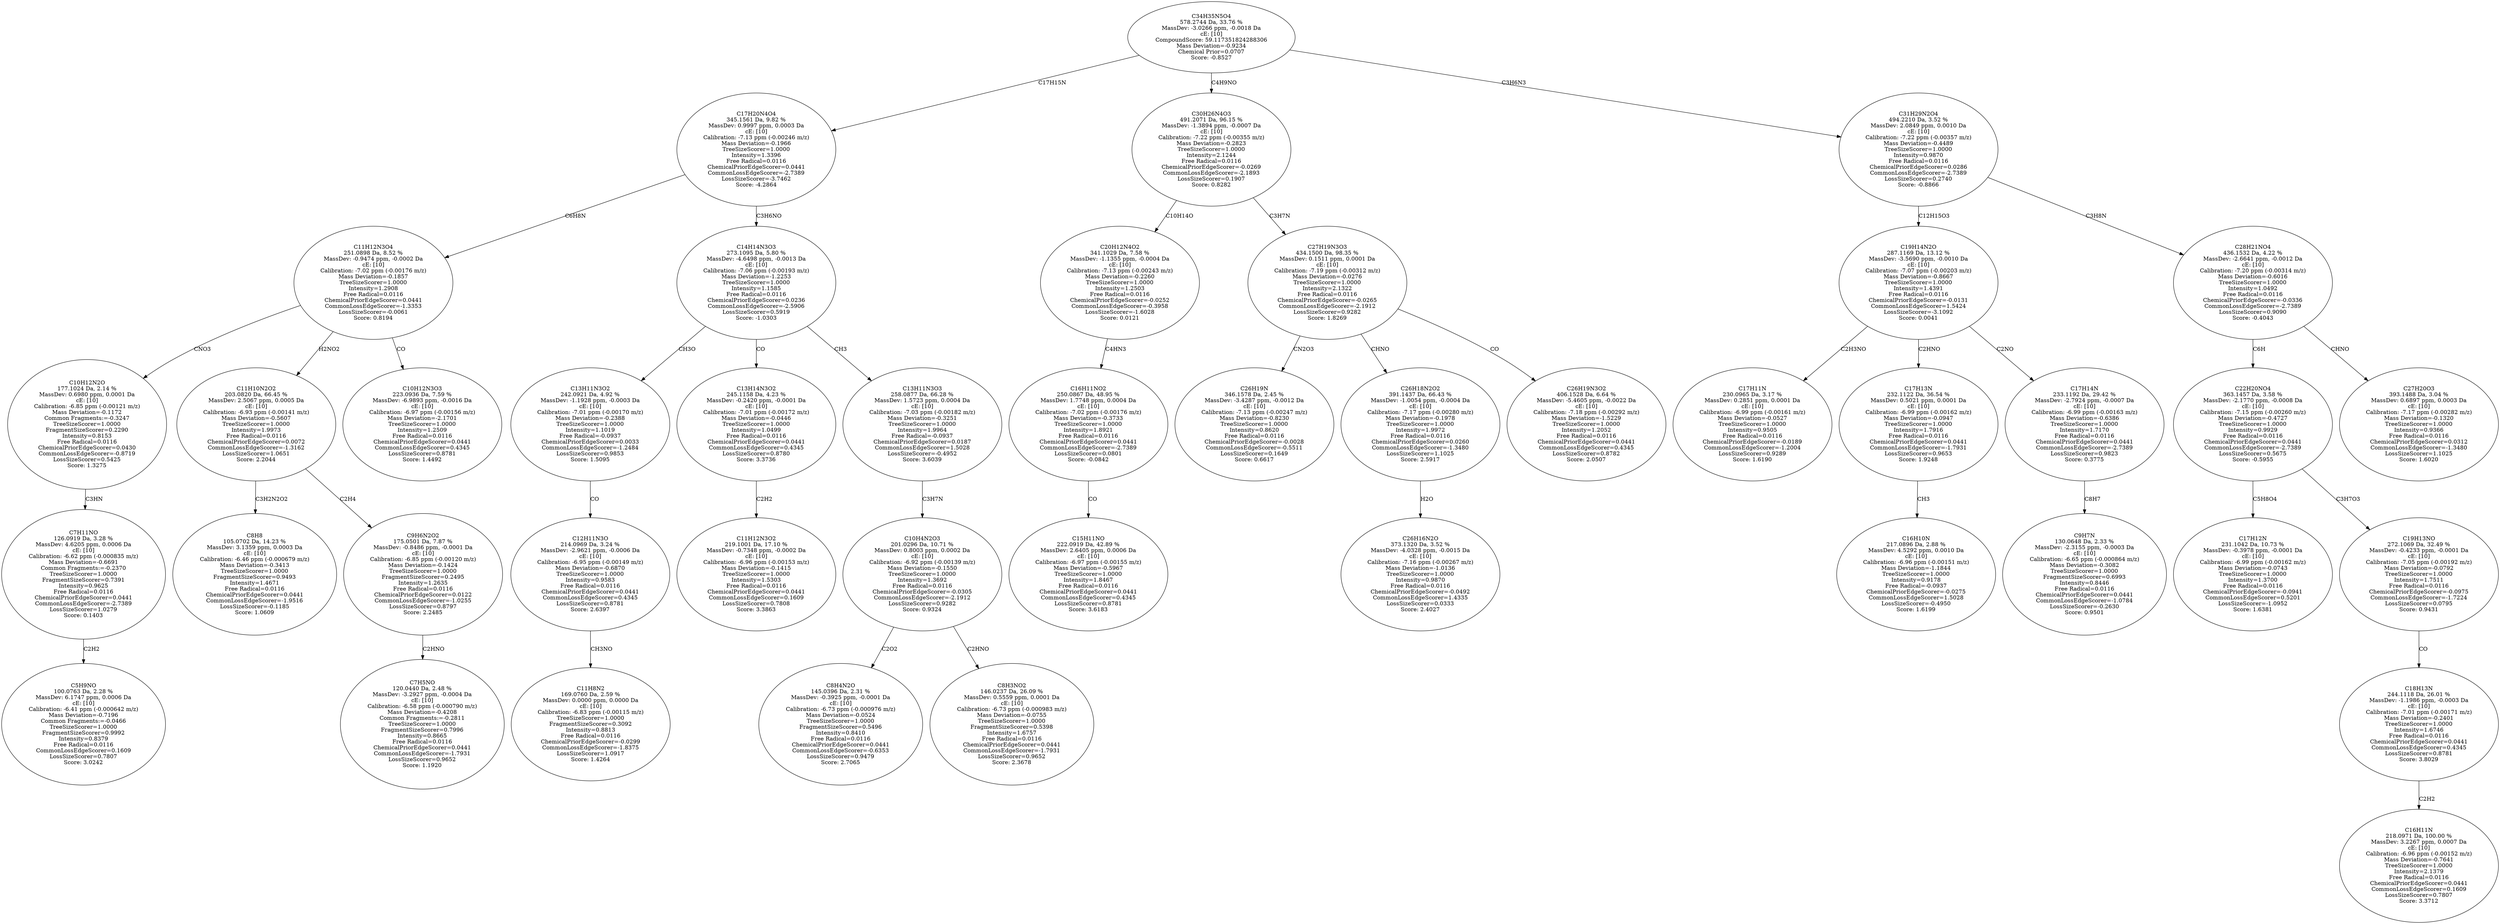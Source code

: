 strict digraph {
v1 [label="C5H9NO\n100.0763 Da, 2.28 %\nMassDev: 6.1747 ppm, 0.0006 Da\ncE: [10]\nCalibration: -6.41 ppm (-0.000642 m/z)\nMass Deviation=-0.7196\nCommon Fragments:=-0.0466\nTreeSizeScorer=1.0000\nFragmentSizeScorer=0.9992\nIntensity=0.8379\nFree Radical=0.0116\nCommonLossEdgeScorer=0.1609\nLossSizeScorer=0.7807\nScore: 3.0242"];
v2 [label="C7H11NO\n126.0919 Da, 3.28 %\nMassDev: 4.6205 ppm, 0.0006 Da\ncE: [10]\nCalibration: -6.62 ppm (-0.000835 m/z)\nMass Deviation=-0.6691\nCommon Fragments:=-0.2370\nTreeSizeScorer=1.0000\nFragmentSizeScorer=0.7391\nIntensity=0.9625\nFree Radical=0.0116\nChemicalPriorEdgeScorer=0.0441\nCommonLossEdgeScorer=-2.7389\nLossSizeScorer=1.0279\nScore: 0.1403"];
v3 [label="C10H12N2O\n177.1024 Da, 2.14 %\nMassDev: 0.6980 ppm, 0.0001 Da\ncE: [10]\nCalibration: -6.85 ppm (-0.00121 m/z)\nMass Deviation=-0.1172\nCommon Fragments:=-0.3247\nTreeSizeScorer=1.0000\nFragmentSizeScorer=0.2290\nIntensity=0.8153\nFree Radical=0.0116\nChemicalPriorEdgeScorer=0.0430\nCommonLossEdgeScorer=-0.8719\nLossSizeScorer=0.5425\nScore: 1.3275"];
v4 [label="C8H8\n105.0702 Da, 14.23 %\nMassDev: 3.1359 ppm, 0.0003 Da\ncE: [10]\nCalibration: -6.46 ppm (-0.000679 m/z)\nMass Deviation=-0.3413\nTreeSizeScorer=1.0000\nFragmentSizeScorer=0.9493\nIntensity=1.4671\nFree Radical=0.0116\nChemicalPriorEdgeScorer=0.0441\nCommonLossEdgeScorer=-1.9516\nLossSizeScorer=-0.1185\nScore: 1.0609"];
v5 [label="C7H5NO\n120.0440 Da, 2.48 %\nMassDev: -3.2927 ppm, -0.0004 Da\ncE: [10]\nCalibration: -6.58 ppm (-0.000790 m/z)\nMass Deviation=-0.4208\nCommon Fragments:=-0.2811\nTreeSizeScorer=1.0000\nFragmentSizeScorer=0.7996\nIntensity=0.8665\nFree Radical=0.0116\nChemicalPriorEdgeScorer=0.0441\nCommonLossEdgeScorer=-1.7931\nLossSizeScorer=0.9652\nScore: 1.1920"];
v6 [label="C9H6N2O2\n175.0501 Da, 7.87 %\nMassDev: -0.8486 ppm, -0.0001 Da\ncE: [10]\nCalibration: -6.85 ppm (-0.00120 m/z)\nMass Deviation=-0.1424\nTreeSizeScorer=1.0000\nFragmentSizeScorer=0.2495\nIntensity=1.2635\nFree Radical=0.0116\nChemicalPriorEdgeScorer=0.0122\nCommonLossEdgeScorer=-1.0255\nLossSizeScorer=0.8797\nScore: 2.2485"];
v7 [label="C11H10N2O2\n203.0820 Da, 66.45 %\nMassDev: 2.5067 ppm, 0.0005 Da\ncE: [10]\nCalibration: -6.93 ppm (-0.00141 m/z)\nMass Deviation=-0.5607\nTreeSizeScorer=1.0000\nIntensity=1.9973\nFree Radical=0.0116\nChemicalPriorEdgeScorer=0.0072\nCommonLossEdgeScorer=-1.3162\nLossSizeScorer=1.0651\nScore: 2.2044"];
v8 [label="C10H12N3O3\n223.0936 Da, 7.59 %\nMassDev: -6.9893 ppm, -0.0016 Da\ncE: [10]\nCalibration: -6.97 ppm (-0.00156 m/z)\nMass Deviation=-2.1701\nTreeSizeScorer=1.0000\nIntensity=1.2509\nFree Radical=0.0116\nChemicalPriorEdgeScorer=0.0441\nCommonLossEdgeScorer=0.4345\nLossSizeScorer=0.8781\nScore: 1.4492"];
v9 [label="C11H12N3O4\n251.0898 Da, 8.52 %\nMassDev: -0.9474 ppm, -0.0002 Da\ncE: [10]\nCalibration: -7.02 ppm (-0.00176 m/z)\nMass Deviation=-0.1857\nTreeSizeScorer=1.0000\nIntensity=1.2908\nFree Radical=0.0116\nChemicalPriorEdgeScorer=0.0441\nCommonLossEdgeScorer=-1.3353\nLossSizeScorer=-0.0061\nScore: 0.8194"];
v10 [label="C11H8N2\n169.0760 Da, 2.59 %\nMassDev: 0.0000 ppm, 0.0000 Da\ncE: [10]\nCalibration: -6.83 ppm (-0.00115 m/z)\nTreeSizeScorer=1.0000\nFragmentSizeScorer=0.3092\nIntensity=0.8813\nFree Radical=0.0116\nChemicalPriorEdgeScorer=-0.0299\nCommonLossEdgeScorer=-1.8375\nLossSizeScorer=1.0917\nScore: 1.4264"];
v11 [label="C12H11N3O\n214.0969 Da, 3.24 %\nMassDev: -2.9621 ppm, -0.0006 Da\ncE: [10]\nCalibration: -6.95 ppm (-0.00149 m/z)\nMass Deviation=-0.6870\nTreeSizeScorer=1.0000\nIntensity=0.9583\nFree Radical=0.0116\nChemicalPriorEdgeScorer=0.0441\nCommonLossEdgeScorer=0.4345\nLossSizeScorer=0.8781\nScore: 2.6397"];
v12 [label="C13H11N3O2\n242.0921 Da, 4.92 %\nMassDev: -1.1928 ppm, -0.0003 Da\ncE: [10]\nCalibration: -7.01 ppm (-0.00170 m/z)\nMass Deviation=-0.2388\nTreeSizeScorer=1.0000\nIntensity=1.1019\nFree Radical=-0.0937\nChemicalPriorEdgeScorer=0.0033\nCommonLossEdgeScorer=-1.2484\nLossSizeScorer=0.9853\nScore: 1.5095"];
v13 [label="C11H12N3O2\n219.1001 Da, 17.10 %\nMassDev: -0.7348 ppm, -0.0002 Da\ncE: [10]\nCalibration: -6.96 ppm (-0.00153 m/z)\nMass Deviation=-0.1415\nTreeSizeScorer=1.0000\nIntensity=1.5303\nFree Radical=0.0116\nChemicalPriorEdgeScorer=0.0441\nCommonLossEdgeScorer=0.1609\nLossSizeScorer=0.7808\nScore: 3.3863"];
v14 [label="C13H14N3O2\n245.1158 Da, 4.23 %\nMassDev: -0.2420 ppm, -0.0001 Da\ncE: [10]\nCalibration: -7.01 ppm (-0.00172 m/z)\nMass Deviation=-0.0446\nTreeSizeScorer=1.0000\nIntensity=1.0499\nFree Radical=0.0116\nChemicalPriorEdgeScorer=0.0441\nCommonLossEdgeScorer=0.4345\nLossSizeScorer=0.8780\nScore: 3.3736"];
v15 [label="C8H4N2O\n145.0396 Da, 2.31 %\nMassDev: -0.3925 ppm, -0.0001 Da\ncE: [10]\nCalibration: -6.73 ppm (-0.000976 m/z)\nMass Deviation=-0.0524\nTreeSizeScorer=1.0000\nFragmentSizeScorer=0.5496\nIntensity=0.8410\nFree Radical=0.0116\nChemicalPriorEdgeScorer=0.0441\nCommonLossEdgeScorer=-0.6353\nLossSizeScorer=0.9479\nScore: 2.7065"];
v16 [label="C8H3NO2\n146.0237 Da, 26.09 %\nMassDev: 0.5559 ppm, 0.0001 Da\ncE: [10]\nCalibration: -6.73 ppm (-0.000983 m/z)\nMass Deviation=-0.0755\nTreeSizeScorer=1.0000\nFragmentSizeScorer=0.5398\nIntensity=1.6757\nFree Radical=0.0116\nChemicalPriorEdgeScorer=0.0441\nCommonLossEdgeScorer=-1.7931\nLossSizeScorer=0.9652\nScore: 2.3678"];
v17 [label="C10H4N2O3\n201.0296 Da, 10.71 %\nMassDev: 0.8003 ppm, 0.0002 Da\ncE: [10]\nCalibration: -6.92 ppm (-0.00139 m/z)\nMass Deviation=-0.1550\nTreeSizeScorer=1.0000\nIntensity=1.3692\nFree Radical=0.0116\nChemicalPriorEdgeScorer=-0.0305\nCommonLossEdgeScorer=-2.1912\nLossSizeScorer=0.9282\nScore: 0.9324"];
v18 [label="C13H11N3O3\n258.0877 Da, 66.28 %\nMassDev: 1.5723 ppm, 0.0004 Da\ncE: [10]\nCalibration: -7.03 ppm (-0.00182 m/z)\nMass Deviation=-0.3251\nTreeSizeScorer=1.0000\nIntensity=1.9964\nFree Radical=-0.0937\nChemicalPriorEdgeScorer=0.0187\nCommonLossEdgeScorer=1.5028\nLossSizeScorer=-0.4952\nScore: 3.6039"];
v19 [label="C14H14N3O3\n273.1095 Da, 5.80 %\nMassDev: -4.6498 ppm, -0.0013 Da\ncE: [10]\nCalibration: -7.06 ppm (-0.00193 m/z)\nMass Deviation=-1.2253\nTreeSizeScorer=1.0000\nIntensity=1.1585\nFree Radical=0.0116\nChemicalPriorEdgeScorer=0.0236\nCommonLossEdgeScorer=-2.5906\nLossSizeScorer=0.5919\nScore: -1.0303"];
v20 [label="C17H20N4O4\n345.1561 Da, 9.82 %\nMassDev: 0.9997 ppm, 0.0003 Da\ncE: [10]\nCalibration: -7.13 ppm (-0.00246 m/z)\nMass Deviation=-0.1966\nTreeSizeScorer=1.0000\nIntensity=1.3396\nFree Radical=0.0116\nChemicalPriorEdgeScorer=0.0441\nCommonLossEdgeScorer=-2.7389\nLossSizeScorer=-3.7462\nScore: -4.2864"];
v21 [label="C15H11NO\n222.0919 Da, 42.89 %\nMassDev: 2.6405 ppm, 0.0006 Da\ncE: [10]\nCalibration: -6.97 ppm (-0.00155 m/z)\nMass Deviation=-0.5967\nTreeSizeScorer=1.0000\nIntensity=1.8467\nFree Radical=0.0116\nChemicalPriorEdgeScorer=0.0441\nCommonLossEdgeScorer=0.4345\nLossSizeScorer=0.8781\nScore: 3.6183"];
v22 [label="C16H11NO2\n250.0867 Da, 48.95 %\nMassDev: 1.7748 ppm, 0.0004 Da\ncE: [10]\nCalibration: -7.02 ppm (-0.00176 m/z)\nMass Deviation=-0.3733\nTreeSizeScorer=1.0000\nIntensity=1.8921\nFree Radical=0.0116\nChemicalPriorEdgeScorer=0.0441\nCommonLossEdgeScorer=-2.7389\nLossSizeScorer=0.0801\nScore: -0.0842"];
v23 [label="C20H12N4O2\n341.1029 Da, 7.58 %\nMassDev: -1.1355 ppm, -0.0004 Da\ncE: [10]\nCalibration: -7.13 ppm (-0.00243 m/z)\nMass Deviation=-0.2260\nTreeSizeScorer=1.0000\nIntensity=1.2503\nFree Radical=0.0116\nChemicalPriorEdgeScorer=-0.0252\nCommonLossEdgeScorer=-0.3958\nLossSizeScorer=-1.6028\nScore: 0.0121"];
v24 [label="C26H19N\n346.1578 Da, 2.45 %\nMassDev: -3.4287 ppm, -0.0012 Da\ncE: [10]\nCalibration: -7.13 ppm (-0.00247 m/z)\nMass Deviation=-0.8230\nTreeSizeScorer=1.0000\nIntensity=0.8620\nFree Radical=0.0116\nChemicalPriorEdgeScorer=-0.0028\nCommonLossEdgeScorer=-0.5511\nLossSizeScorer=0.1649\nScore: 0.6617"];
v25 [label="C26H16N2O\n373.1320 Da, 3.52 %\nMassDev: -4.0328 ppm, -0.0015 Da\ncE: [10]\nCalibration: -7.16 ppm (-0.00267 m/z)\nMass Deviation=-1.0136\nTreeSizeScorer=1.0000\nIntensity=0.9870\nFree Radical=0.0116\nChemicalPriorEdgeScorer=-0.0492\nCommonLossEdgeScorer=1.4335\nLossSizeScorer=0.0333\nScore: 2.4027"];
v26 [label="C26H18N2O2\n391.1437 Da, 66.43 %\nMassDev: -1.0054 ppm, -0.0004 Da\ncE: [10]\nCalibration: -7.17 ppm (-0.00280 m/z)\nMass Deviation=-0.1978\nTreeSizeScorer=1.0000\nIntensity=1.9972\nFree Radical=0.0116\nChemicalPriorEdgeScorer=0.0260\nCommonLossEdgeScorer=-1.3480\nLossSizeScorer=1.1025\nScore: 2.5917"];
v27 [label="C26H19N3O2\n406.1528 Da, 6.64 %\nMassDev: -5.4605 ppm, -0.0022 Da\ncE: [10]\nCalibration: -7.18 ppm (-0.00292 m/z)\nMass Deviation=-1.5229\nTreeSizeScorer=1.0000\nIntensity=1.2052\nFree Radical=0.0116\nChemicalPriorEdgeScorer=0.0441\nCommonLossEdgeScorer=0.4345\nLossSizeScorer=0.8782\nScore: 2.0507"];
v28 [label="C27H19N3O3\n434.1500 Da, 98.35 %\nMassDev: 0.1511 ppm, 0.0001 Da\ncE: [10]\nCalibration: -7.19 ppm (-0.00312 m/z)\nMass Deviation=-0.0276\nTreeSizeScorer=1.0000\nIntensity=2.1322\nFree Radical=0.0116\nChemicalPriorEdgeScorer=-0.0265\nCommonLossEdgeScorer=-2.1912\nLossSizeScorer=0.9282\nScore: 1.8269"];
v29 [label="C30H26N4O3\n491.2071 Da, 96.15 %\nMassDev: -1.3894 ppm, -0.0007 Da\ncE: [10]\nCalibration: -7.22 ppm (-0.00355 m/z)\nMass Deviation=-0.2823\nTreeSizeScorer=1.0000\nIntensity=2.1244\nFree Radical=0.0116\nChemicalPriorEdgeScorer=-0.0269\nCommonLossEdgeScorer=-2.1893\nLossSizeScorer=0.1907\nScore: 0.8282"];
v30 [label="C17H11N\n230.0965 Da, 3.17 %\nMassDev: 0.2851 ppm, 0.0001 Da\ncE: [10]\nCalibration: -6.99 ppm (-0.00161 m/z)\nMass Deviation=-0.0527\nTreeSizeScorer=1.0000\nIntensity=0.9505\nFree Radical=0.0116\nChemicalPriorEdgeScorer=-0.0189\nCommonLossEdgeScorer=-1.2004\nLossSizeScorer=0.9289\nScore: 1.6190"];
v31 [label="C16H10N\n217.0896 Da, 2.88 %\nMassDev: 4.5292 ppm, 0.0010 Da\ncE: [10]\nCalibration: -6.96 ppm (-0.00151 m/z)\nMass Deviation=-1.1844\nTreeSizeScorer=1.0000\nIntensity=0.9178\nFree Radical=-0.0937\nChemicalPriorEdgeScorer=-0.0275\nCommonLossEdgeScorer=1.5028\nLossSizeScorer=-0.4950\nScore: 1.6199"];
v32 [label="C17H13N\n232.1122 Da, 36.54 %\nMassDev: 0.5021 ppm, 0.0001 Da\ncE: [10]\nCalibration: -6.99 ppm (-0.00162 m/z)\nMass Deviation=-0.0947\nTreeSizeScorer=1.0000\nIntensity=1.7916\nFree Radical=0.0116\nChemicalPriorEdgeScorer=0.0441\nCommonLossEdgeScorer=-1.7931\nLossSizeScorer=0.9653\nScore: 1.9248"];
v33 [label="C9H7N\n130.0648 Da, 2.33 %\nMassDev: -2.3155 ppm, -0.0003 Da\ncE: [10]\nCalibration: -6.65 ppm (-0.000864 m/z)\nMass Deviation=-0.3082\nTreeSizeScorer=1.0000\nFragmentSizeScorer=0.6993\nIntensity=0.8446\nFree Radical=0.0116\nChemicalPriorEdgeScorer=0.0441\nCommonLossEdgeScorer=-1.0784\nLossSizeScorer=-0.2630\nScore: 0.9501"];
v34 [label="C17H14N\n233.1192 Da, 29.42 %\nMassDev: -2.7924 ppm, -0.0007 Da\ncE: [10]\nCalibration: -6.99 ppm (-0.00163 m/z)\nMass Deviation=-0.6386\nTreeSizeScorer=1.0000\nIntensity=1.7170\nFree Radical=0.0116\nChemicalPriorEdgeScorer=0.0441\nCommonLossEdgeScorer=-2.7389\nLossSizeScorer=0.9823\nScore: 0.3775"];
v35 [label="C19H14N2O\n287.1169 Da, 13.12 %\nMassDev: -3.5690 ppm, -0.0010 Da\ncE: [10]\nCalibration: -7.07 ppm (-0.00203 m/z)\nMass Deviation=-0.8667\nTreeSizeScorer=1.0000\nIntensity=1.4391\nFree Radical=0.0116\nChemicalPriorEdgeScorer=-0.0131\nCommonLossEdgeScorer=1.5424\nLossSizeScorer=-3.1092\nScore: 0.0041"];
v36 [label="C17H12N\n231.1042 Da, 10.73 %\nMassDev: -0.3978 ppm, -0.0001 Da\ncE: [10]\nCalibration: -6.99 ppm (-0.00162 m/z)\nMass Deviation=-0.0743\nTreeSizeScorer=1.0000\nIntensity=1.3700\nFree Radical=0.0116\nChemicalPriorEdgeScorer=-0.0941\nCommonLossEdgeScorer=0.5201\nLossSizeScorer=-1.0952\nScore: 1.6381"];
v37 [label="C16H11N\n218.0971 Da, 100.00 %\nMassDev: 3.2267 ppm, 0.0007 Da\ncE: [10]\nCalibration: -6.96 ppm (-0.00152 m/z)\nMass Deviation=-0.7641\nTreeSizeScorer=1.0000\nIntensity=2.1379\nFree Radical=0.0116\nChemicalPriorEdgeScorer=0.0441\nCommonLossEdgeScorer=0.1609\nLossSizeScorer=0.7807\nScore: 3.3712"];
v38 [label="C18H13N\n244.1118 Da, 26.01 %\nMassDev: -1.1986 ppm, -0.0003 Da\ncE: [10]\nCalibration: -7.01 ppm (-0.00171 m/z)\nMass Deviation=-0.2401\nTreeSizeScorer=1.0000\nIntensity=1.6746\nFree Radical=0.0116\nChemicalPriorEdgeScorer=0.0441\nCommonLossEdgeScorer=0.4345\nLossSizeScorer=0.8781\nScore: 3.8029"];
v39 [label="C19H13NO\n272.1069 Da, 32.49 %\nMassDev: -0.4233 ppm, -0.0001 Da\ncE: [10]\nCalibration: -7.05 ppm (-0.00192 m/z)\nMass Deviation=-0.0792\nTreeSizeScorer=1.0000\nIntensity=1.7511\nFree Radical=0.0116\nChemicalPriorEdgeScorer=-0.0975\nCommonLossEdgeScorer=-1.7224\nLossSizeScorer=0.0795\nScore: 0.9431"];
v40 [label="C22H20NO4\n363.1457 Da, 3.58 %\nMassDev: -2.1770 ppm, -0.0008 Da\ncE: [10]\nCalibration: -7.15 ppm (-0.00260 m/z)\nMass Deviation=-0.4727\nTreeSizeScorer=1.0000\nIntensity=0.9929\nFree Radical=0.0116\nChemicalPriorEdgeScorer=0.0441\nCommonLossEdgeScorer=-2.7389\nLossSizeScorer=0.5675\nScore: -0.5955"];
v41 [label="C27H20O3\n393.1488 Da, 3.04 %\nMassDev: 0.6897 ppm, 0.0003 Da\ncE: [10]\nCalibration: -7.17 ppm (-0.00282 m/z)\nMass Deviation=-0.1320\nTreeSizeScorer=1.0000\nIntensity=0.9366\nFree Radical=0.0116\nChemicalPriorEdgeScorer=0.0312\nCommonLossEdgeScorer=-1.3480\nLossSizeScorer=1.1025\nScore: 1.6020"];
v42 [label="C28H21NO4\n436.1532 Da, 4.22 %\nMassDev: -2.6641 ppm, -0.0012 Da\ncE: [10]\nCalibration: -7.20 ppm (-0.00314 m/z)\nMass Deviation=-0.6016\nTreeSizeScorer=1.0000\nIntensity=1.0492\nFree Radical=0.0116\nChemicalPriorEdgeScorer=-0.0336\nCommonLossEdgeScorer=-2.7389\nLossSizeScorer=0.9090\nScore: -0.4043"];
v43 [label="C31H29N2O4\n494.2210 Da, 3.52 %\nMassDev: 2.0849 ppm, 0.0010 Da\ncE: [10]\nCalibration: -7.22 ppm (-0.00357 m/z)\nMass Deviation=-0.4489\nTreeSizeScorer=1.0000\nIntensity=0.9870\nFree Radical=0.0116\nChemicalPriorEdgeScorer=0.0286\nCommonLossEdgeScorer=-2.7389\nLossSizeScorer=0.2740\nScore: -0.8866"];
v44 [label="C34H35N5O4\n578.2744 Da, 33.76 %\nMassDev: -3.0266 ppm, -0.0018 Da\ncE: [10]\nCompoundScore: 59.117351824288306\nMass Deviation=-0.9234\nChemical Prior=0.0707\nScore: -0.8527"];
v2 -> v1 [label="C2H2"];
v3 -> v2 [label="C3HN"];
v9 -> v3 [label="CNO3"];
v7 -> v4 [label="C3H2N2O2"];
v6 -> v5 [label="C2HNO"];
v7 -> v6 [label="C2H4"];
v9 -> v7 [label="H2NO2"];
v9 -> v8 [label="CO"];
v20 -> v9 [label="C6H8N"];
v11 -> v10 [label="CH3NO"];
v12 -> v11 [label="CO"];
v19 -> v12 [label="CH3O"];
v14 -> v13 [label="C2H2"];
v19 -> v14 [label="CO"];
v17 -> v15 [label="C2O2"];
v17 -> v16 [label="C2HNO"];
v18 -> v17 [label="C3H7N"];
v19 -> v18 [label="CH3"];
v20 -> v19 [label="C3H6NO"];
v44 -> v20 [label="C17H15N"];
v22 -> v21 [label="CO"];
v23 -> v22 [label="C4HN3"];
v29 -> v23 [label="C10H14O"];
v28 -> v24 [label="CN2O3"];
v26 -> v25 [label="H2O"];
v28 -> v26 [label="CHNO"];
v28 -> v27 [label="CO"];
v29 -> v28 [label="C3H7N"];
v44 -> v29 [label="C4H9NO"];
v35 -> v30 [label="C2H3NO"];
v32 -> v31 [label="CH3"];
v35 -> v32 [label="C2HNO"];
v34 -> v33 [label="C8H7"];
v35 -> v34 [label="C2NO"];
v43 -> v35 [label="C12H15O3"];
v40 -> v36 [label="C5H8O4"];
v38 -> v37 [label="C2H2"];
v39 -> v38 [label="CO"];
v40 -> v39 [label="C3H7O3"];
v42 -> v40 [label="C6H"];
v42 -> v41 [label="CHNO"];
v43 -> v42 [label="C3H8N"];
v44 -> v43 [label="C3H6N3"];
}